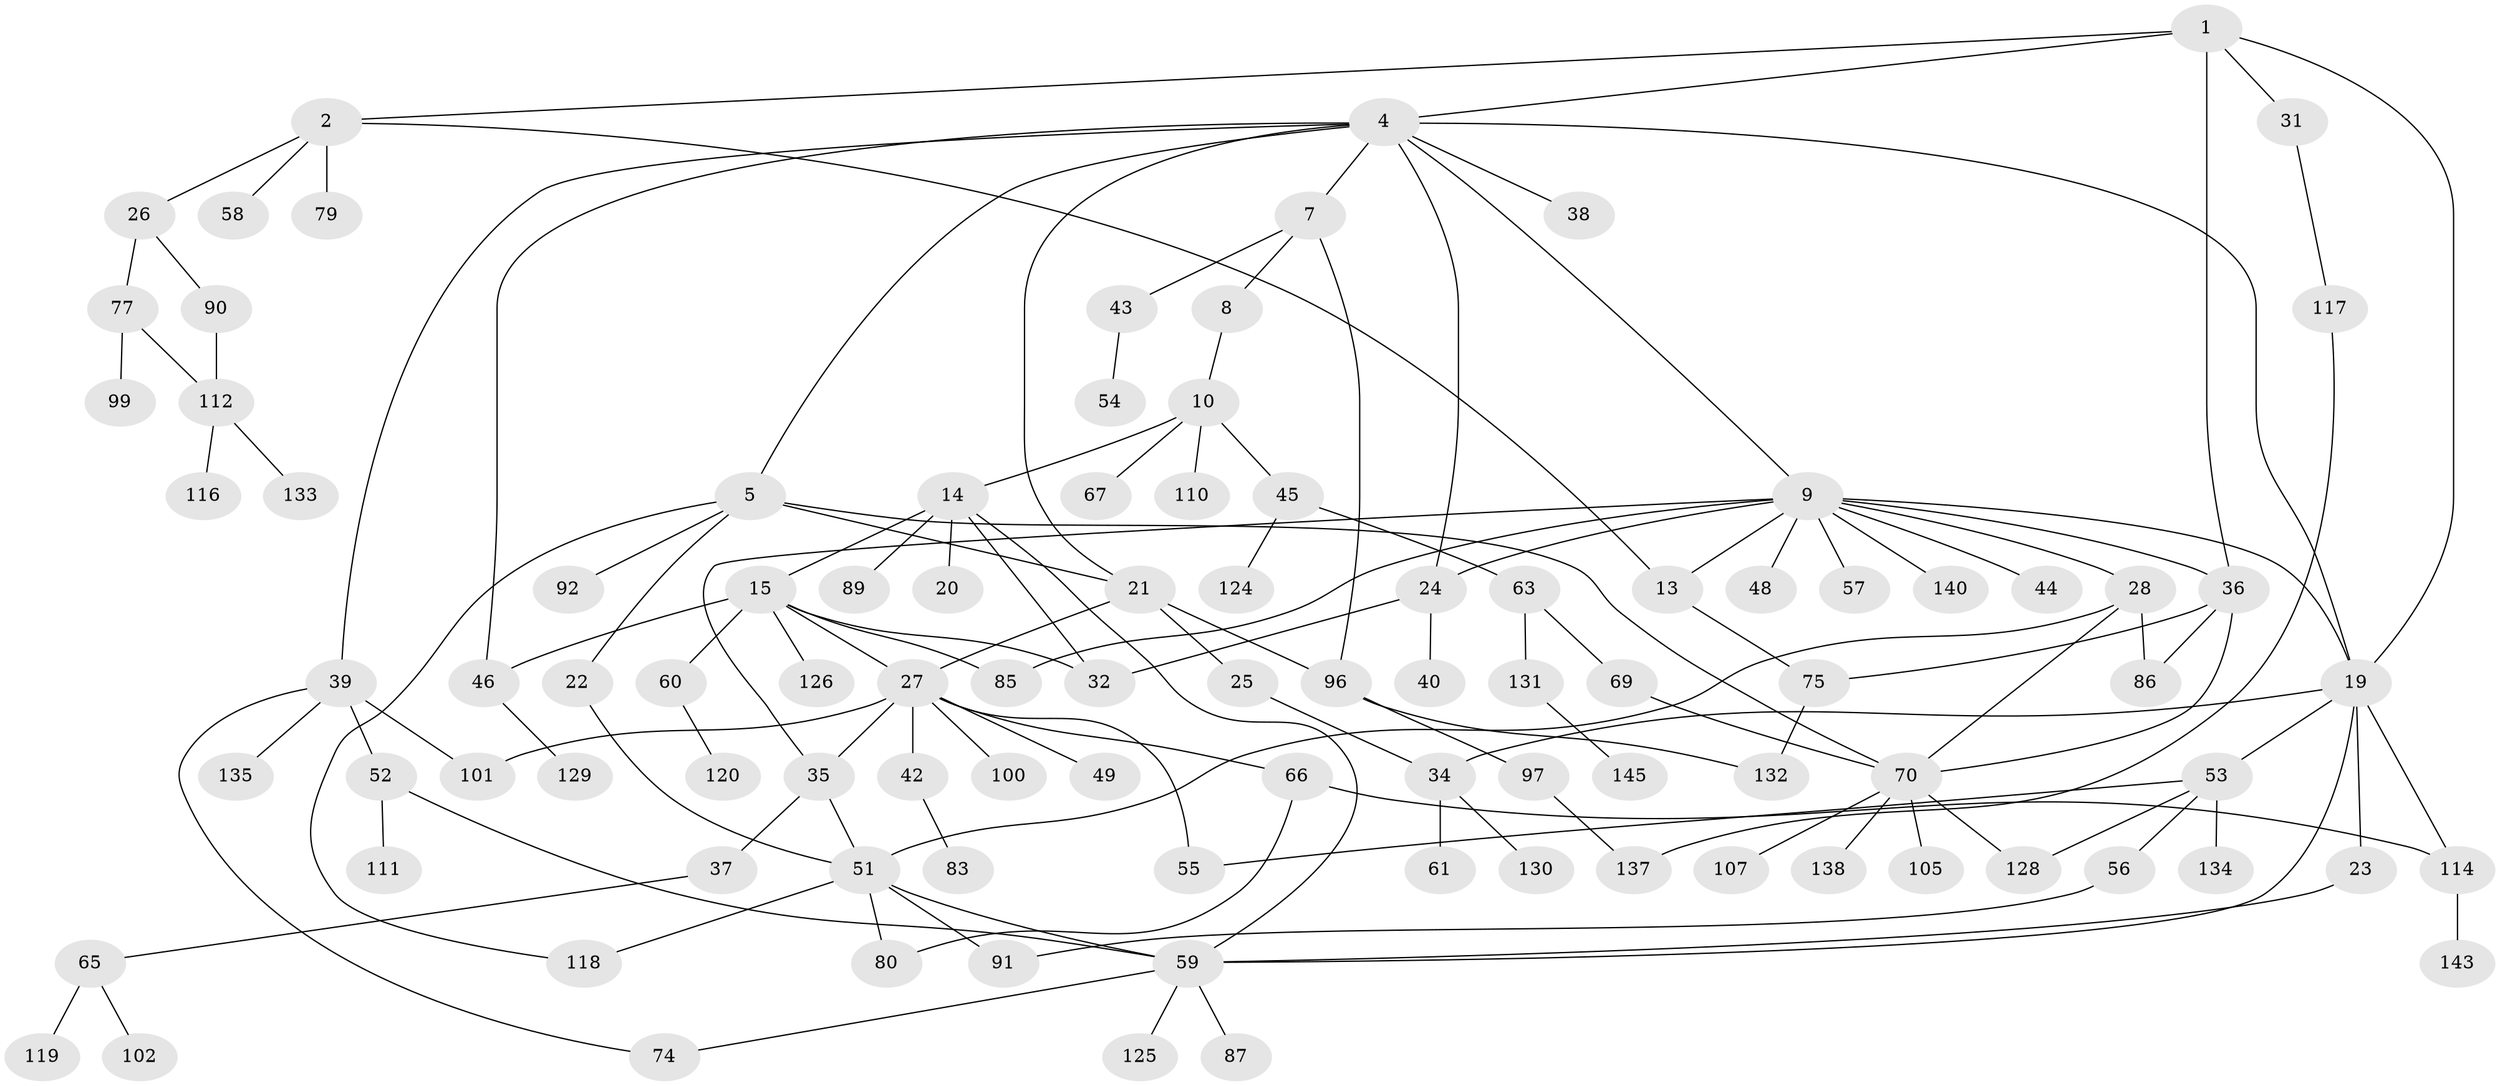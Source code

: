 // original degree distribution, {4: 0.11564625850340136, 3: 0.1564625850340136, 6: 0.027210884353741496, 5: 0.05442176870748299, 2: 0.3197278911564626, 9: 0.013605442176870748, 1: 0.30612244897959184, 8: 0.006802721088435374}
// Generated by graph-tools (version 1.1) at 2025/41/03/06/25 10:41:26]
// undirected, 100 vertices, 135 edges
graph export_dot {
graph [start="1"]
  node [color=gray90,style=filled];
  1 [super="+18"];
  2 [super="+3"];
  4 [super="+6"];
  5 [super="+30"];
  7 [super="+11"];
  8 [super="+78"];
  9 [super="+12"];
  10 [super="+29"];
  13 [super="+16"];
  14 [super="+17"];
  15 [super="+88"];
  19 [super="+84"];
  20 [super="+142"];
  21 [super="+64"];
  22;
  23 [super="+62"];
  24;
  25;
  26 [super="+68"];
  27 [super="+50"];
  28;
  31 [super="+33"];
  32 [super="+98"];
  34 [super="+127"];
  35;
  36 [super="+76"];
  37;
  38;
  39 [super="+47"];
  40 [super="+41"];
  42;
  43 [super="+108"];
  44;
  45 [super="+95"];
  46 [super="+141"];
  48 [super="+122"];
  49 [super="+93"];
  51 [super="+72"];
  52 [super="+106"];
  53;
  54;
  55 [super="+109"];
  56 [super="+82"];
  57;
  58;
  59 [super="+104"];
  60 [super="+103"];
  61;
  63 [super="+73"];
  65 [super="+115"];
  66 [super="+71"];
  67;
  69;
  70 [super="+94"];
  74;
  75 [super="+81"];
  77;
  79;
  80;
  83 [super="+121"];
  85;
  86;
  87;
  89;
  90 [super="+113"];
  91;
  92;
  96 [super="+136"];
  97 [super="+139"];
  99;
  100;
  101;
  102;
  105;
  107;
  110 [super="+144"];
  111;
  112 [super="+147"];
  114 [super="+123"];
  116;
  117;
  118;
  119;
  120;
  124;
  125;
  126;
  128 [super="+146"];
  129;
  130;
  131;
  132;
  133;
  134;
  135;
  137;
  138;
  140;
  143;
  145;
  1 -- 2;
  1 -- 4;
  1 -- 19;
  1 -- 36;
  1 -- 31;
  2 -- 58;
  2 -- 79;
  2 -- 26;
  2 -- 13;
  4 -- 5;
  4 -- 7;
  4 -- 39;
  4 -- 46;
  4 -- 38;
  4 -- 21;
  4 -- 24;
  4 -- 9;
  4 -- 19;
  5 -- 22;
  5 -- 118;
  5 -- 21;
  5 -- 92;
  5 -- 70;
  7 -- 8;
  7 -- 43;
  7 -- 96;
  8 -- 10;
  9 -- 13;
  9 -- 44;
  9 -- 48;
  9 -- 35;
  9 -- 36;
  9 -- 140;
  9 -- 19;
  9 -- 85;
  9 -- 24;
  9 -- 57;
  9 -- 28;
  10 -- 14;
  10 -- 110;
  10 -- 67;
  10 -- 45;
  13 -- 75;
  14 -- 15;
  14 -- 20;
  14 -- 32 [weight=2];
  14 -- 59;
  14 -- 89;
  15 -- 60;
  15 -- 32;
  15 -- 85;
  15 -- 27;
  15 -- 126;
  15 -- 46;
  19 -- 23;
  19 -- 53;
  19 -- 59;
  19 -- 34;
  19 -- 114;
  21 -- 25;
  21 -- 27;
  21 -- 96;
  22 -- 51;
  23 -- 59;
  24 -- 40;
  24 -- 32;
  25 -- 34;
  26 -- 90;
  26 -- 77;
  27 -- 42;
  27 -- 49;
  27 -- 66;
  27 -- 100;
  27 -- 101;
  27 -- 35;
  27 -- 55;
  28 -- 70;
  28 -- 86;
  28 -- 51;
  31 -- 117;
  34 -- 61;
  34 -- 130;
  35 -- 37;
  35 -- 51;
  36 -- 75;
  36 -- 70;
  36 -- 86;
  37 -- 65;
  39 -- 52;
  39 -- 135;
  39 -- 74;
  39 -- 101;
  42 -- 83;
  43 -- 54;
  45 -- 63;
  45 -- 124;
  46 -- 129;
  51 -- 59;
  51 -- 80;
  51 -- 118;
  51 -- 91;
  52 -- 111;
  52 -- 59;
  53 -- 56;
  53 -- 134;
  53 -- 128;
  53 -- 55;
  56 -- 91;
  59 -- 74;
  59 -- 87;
  59 -- 125;
  60 -- 120;
  63 -- 69;
  63 -- 131;
  65 -- 102;
  65 -- 119;
  66 -- 114;
  66 -- 80;
  69 -- 70;
  70 -- 105;
  70 -- 107;
  70 -- 138;
  70 -- 128;
  75 -- 132;
  77 -- 99;
  77 -- 112;
  90 -- 112;
  96 -- 97;
  96 -- 132;
  97 -- 137;
  112 -- 116;
  112 -- 133;
  114 -- 143;
  117 -- 137;
  131 -- 145;
}

